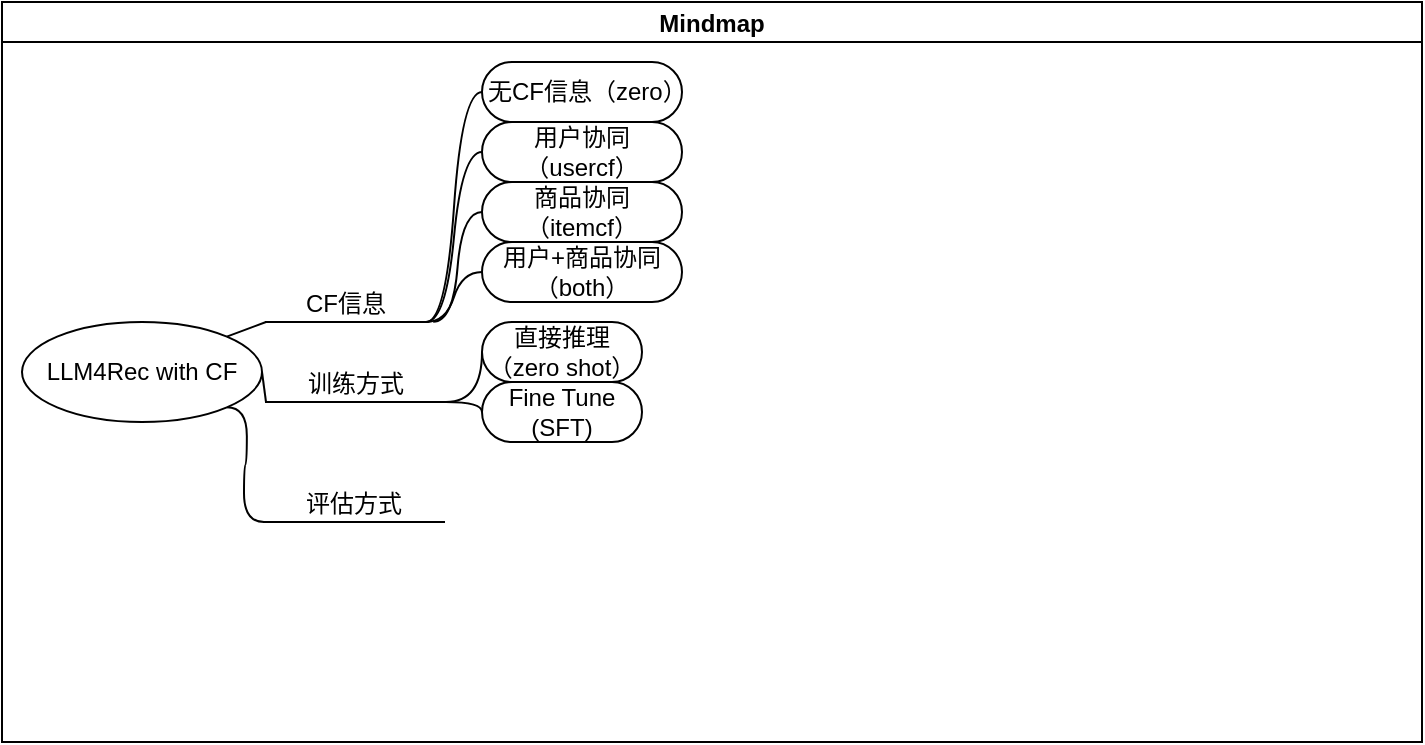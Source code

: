 <mxfile version="22.0.6" type="github">
  <diagram id="6a731a19-8d31-9384-78a2-239565b7b9f0" name="Page-1">
    <mxGraphModel dx="683" dy="372" grid="1" gridSize="10" guides="1" tooltips="1" connect="1" arrows="1" fold="1" page="1" pageScale="1" pageWidth="1169" pageHeight="827" background="none" math="0" shadow="0">
      <root>
        <mxCell id="0" />
        <mxCell id="1" parent="0" />
        <mxCell id="3sed3oBhbblyZPL1KBPO-1542" value="Mindmap" style="swimlane;startSize=20;horizontal=1;containerType=tree;" vertex="1" parent="1">
          <mxGeometry x="110" y="180" width="710" height="370" as="geometry" />
        </mxCell>
        <mxCell id="3sed3oBhbblyZPL1KBPO-1544" value="" style="edgeStyle=entityRelationEdgeStyle;startArrow=none;endArrow=none;segment=10;curved=1;sourcePerimeterSpacing=0;targetPerimeterSpacing=0;rounded=0;exitX=1;exitY=1;exitDx=0;exitDy=0;" edge="1" parent="3sed3oBhbblyZPL1KBPO-1542" source="3sed3oBhbblyZPL1KBPO-1547" target="3sed3oBhbblyZPL1KBPO-1549">
          <mxGeometry relative="1" as="geometry" />
        </mxCell>
        <mxCell id="3sed3oBhbblyZPL1KBPO-1547" value="LLM4Rec with CF" style="ellipse;whiteSpace=wrap;html=1;align=center;treeFolding=1;treeMoving=1;newEdgeStyle={&quot;edgeStyle&quot;:&quot;entityRelationEdgeStyle&quot;,&quot;startArrow&quot;:&quot;none&quot;,&quot;endArrow&quot;:&quot;none&quot;,&quot;segment&quot;:10,&quot;curved&quot;:1,&quot;sourcePerimeterSpacing&quot;:0,&quot;targetPerimeterSpacing&quot;:0};" vertex="1" parent="3sed3oBhbblyZPL1KBPO-1542">
          <mxGeometry x="10" y="160" width="120" height="50" as="geometry" />
        </mxCell>
        <mxCell id="3sed3oBhbblyZPL1KBPO-1549" value="评估方式" style="whiteSpace=wrap;html=1;shape=partialRectangle;top=0;left=0;bottom=1;right=0;points=[[0,1],[1,1]];fillColor=none;align=center;verticalAlign=bottom;routingCenterY=0.5;snapToPoint=1;autosize=1;treeFolding=1;treeMoving=1;newEdgeStyle={&quot;edgeStyle&quot;:&quot;entityRelationEdgeStyle&quot;,&quot;startArrow&quot;:&quot;none&quot;,&quot;endArrow&quot;:&quot;none&quot;,&quot;segment&quot;:10,&quot;curved&quot;:1,&quot;sourcePerimeterSpacing&quot;:0,&quot;targetPerimeterSpacing&quot;:0};" vertex="1" parent="3sed3oBhbblyZPL1KBPO-1542">
          <mxGeometry x="131" y="230" width="90" height="30" as="geometry" />
        </mxCell>
        <mxCell id="3sed3oBhbblyZPL1KBPO-1579" style="edgeStyle=entityRelationEdgeStyle;rounded=0;orthogonalLoop=1;jettySize=auto;html=1;startArrow=none;endArrow=none;segment=10;curved=1;sourcePerimeterSpacing=0;targetPerimeterSpacing=0;exitX=1;exitY=1;exitDx=0;exitDy=0;entryX=0;entryY=0.5;entryDx=0;entryDy=0;" edge="1" parent="3sed3oBhbblyZPL1KBPO-1542" source="3sed3oBhbblyZPL1KBPO-1560" target="3sed3oBhbblyZPL1KBPO-1577">
          <mxGeometry relative="1" as="geometry" />
        </mxCell>
        <mxCell id="3sed3oBhbblyZPL1KBPO-1560" value="CF信息" style="whiteSpace=wrap;html=1;shape=partialRectangle;top=0;left=0;bottom=1;right=0;points=[[0,1],[1,1]];fillColor=none;align=center;verticalAlign=bottom;routingCenterY=0.5;snapToPoint=1;recursiveResize=0;autosize=1;treeFolding=1;treeMoving=1;newEdgeStyle={&quot;edgeStyle&quot;:&quot;entityRelationEdgeStyle&quot;,&quot;startArrow&quot;:&quot;none&quot;,&quot;endArrow&quot;:&quot;none&quot;,&quot;segment&quot;:10,&quot;curved&quot;:1,&quot;sourcePerimeterSpacing&quot;:0,&quot;targetPerimeterSpacing&quot;:0};" vertex="1" parent="3sed3oBhbblyZPL1KBPO-1542">
          <mxGeometry x="132" y="130" width="80" height="30" as="geometry" />
        </mxCell>
        <mxCell id="3sed3oBhbblyZPL1KBPO-1561" value="" style="startArrow=none;endArrow=none;segment=10;sourcePerimeterSpacing=0;targetPerimeterSpacing=0;rounded=0;exitX=1;exitY=0;exitDx=0;exitDy=0;" edge="1" target="3sed3oBhbblyZPL1KBPO-1560" parent="3sed3oBhbblyZPL1KBPO-1542" source="3sed3oBhbblyZPL1KBPO-1547">
          <mxGeometry relative="1" as="geometry">
            <mxPoint x="242.629" y="73.207" as="sourcePoint" />
          </mxGeometry>
        </mxCell>
        <mxCell id="3sed3oBhbblyZPL1KBPO-1581" style="rounded=0;orthogonalLoop=1;jettySize=auto;html=1;startArrow=none;endArrow=none;segment=10;sourcePerimeterSpacing=0;targetPerimeterSpacing=0;exitX=1;exitY=1;exitDx=0;exitDy=0;entryX=0;entryY=0.5;entryDx=0;entryDy=0;edgeStyle=orthogonalEdgeStyle;curved=1;" edge="1" parent="3sed3oBhbblyZPL1KBPO-1542" source="3sed3oBhbblyZPL1KBPO-1562" target="3sed3oBhbblyZPL1KBPO-1580">
          <mxGeometry relative="1" as="geometry" />
        </mxCell>
        <mxCell id="3sed3oBhbblyZPL1KBPO-1583" style="rounded=0;orthogonalLoop=1;jettySize=auto;html=1;startArrow=none;endArrow=none;segment=10;sourcePerimeterSpacing=0;targetPerimeterSpacing=0;exitX=1;exitY=1;exitDx=0;exitDy=0;entryX=0;entryY=0.5;entryDx=0;entryDy=0;edgeStyle=orthogonalEdgeStyle;curved=1;" edge="1" parent="3sed3oBhbblyZPL1KBPO-1542" source="3sed3oBhbblyZPL1KBPO-1562" target="3sed3oBhbblyZPL1KBPO-1582">
          <mxGeometry relative="1" as="geometry" />
        </mxCell>
        <mxCell id="3sed3oBhbblyZPL1KBPO-1562" value="训练方式" style="whiteSpace=wrap;html=1;shape=partialRectangle;top=0;left=0;bottom=1;right=0;points=[[0,1],[1,1]];fillColor=none;align=center;verticalAlign=bottom;routingCenterY=0.5;snapToPoint=1;recursiveResize=0;autosize=1;treeFolding=1;treeMoving=1;newEdgeStyle={&quot;edgeStyle&quot;:&quot;entityRelationEdgeStyle&quot;,&quot;startArrow&quot;:&quot;none&quot;,&quot;endArrow&quot;:&quot;none&quot;,&quot;segment&quot;:10,&quot;curved&quot;:1,&quot;sourcePerimeterSpacing&quot;:0,&quot;targetPerimeterSpacing&quot;:0};" vertex="1" parent="3sed3oBhbblyZPL1KBPO-1542">
          <mxGeometry x="132" y="170" width="90" height="30" as="geometry" />
        </mxCell>
        <mxCell id="3sed3oBhbblyZPL1KBPO-1563" value="" style="startArrow=none;endArrow=none;segment=10;sourcePerimeterSpacing=0;targetPerimeterSpacing=0;rounded=0;exitX=1;exitY=0.5;exitDx=0;exitDy=0;entryX=0;entryY=1;entryDx=0;entryDy=0;" edge="1" target="3sed3oBhbblyZPL1KBPO-1562" parent="3sed3oBhbblyZPL1KBPO-1542" source="3sed3oBhbblyZPL1KBPO-1547">
          <mxGeometry relative="1" as="geometry">
            <mxPoint x="230" y="130" as="sourcePoint" />
            <mxPoint x="150" y="185" as="targetPoint" />
          </mxGeometry>
        </mxCell>
        <mxCell id="3sed3oBhbblyZPL1KBPO-1564" value="无CF信息（zero）" style="whiteSpace=wrap;html=1;rounded=1;arcSize=50;align=center;verticalAlign=middle;strokeWidth=1;autosize=1;spacing=4;treeFolding=1;treeMoving=1;newEdgeStyle={&quot;edgeStyle&quot;:&quot;entityRelationEdgeStyle&quot;,&quot;startArrow&quot;:&quot;none&quot;,&quot;endArrow&quot;:&quot;none&quot;,&quot;segment&quot;:10,&quot;curved&quot;:1,&quot;sourcePerimeterSpacing&quot;:0,&quot;targetPerimeterSpacing&quot;:0};" vertex="1" parent="3sed3oBhbblyZPL1KBPO-1542">
          <mxGeometry x="240" y="30" width="100" height="30" as="geometry" />
        </mxCell>
        <mxCell id="3sed3oBhbblyZPL1KBPO-1565" value="" style="edgeStyle=entityRelationEdgeStyle;startArrow=none;endArrow=none;segment=10;curved=1;sourcePerimeterSpacing=0;targetPerimeterSpacing=0;rounded=0;exitX=1;exitY=1;exitDx=0;exitDy=0;" edge="1" target="3sed3oBhbblyZPL1KBPO-1564" parent="3sed3oBhbblyZPL1KBPO-1542" source="3sed3oBhbblyZPL1KBPO-1560">
          <mxGeometry relative="1" as="geometry">
            <mxPoint x="230" y="130" as="sourcePoint" />
          </mxGeometry>
        </mxCell>
        <mxCell id="3sed3oBhbblyZPL1KBPO-1566" value="用户协同（usercf）" style="whiteSpace=wrap;html=1;rounded=1;arcSize=50;align=center;verticalAlign=middle;strokeWidth=1;autosize=1;spacing=4;treeFolding=1;treeMoving=1;newEdgeStyle={&quot;edgeStyle&quot;:&quot;entityRelationEdgeStyle&quot;,&quot;startArrow&quot;:&quot;none&quot;,&quot;endArrow&quot;:&quot;none&quot;,&quot;segment&quot;:10,&quot;curved&quot;:1,&quot;sourcePerimeterSpacing&quot;:0,&quot;targetPerimeterSpacing&quot;:0};" vertex="1" parent="3sed3oBhbblyZPL1KBPO-1542">
          <mxGeometry x="240" y="60" width="100" height="30" as="geometry" />
        </mxCell>
        <mxCell id="3sed3oBhbblyZPL1KBPO-1567" value="" style="edgeStyle=entityRelationEdgeStyle;startArrow=none;endArrow=none;segment=10;curved=1;sourcePerimeterSpacing=0;targetPerimeterSpacing=0;rounded=0;exitX=1;exitY=1;exitDx=0;exitDy=0;" edge="1" target="3sed3oBhbblyZPL1KBPO-1566" parent="3sed3oBhbblyZPL1KBPO-1542" source="3sed3oBhbblyZPL1KBPO-1560">
          <mxGeometry relative="1" as="geometry">
            <mxPoint x="220" y="160" as="sourcePoint" />
          </mxGeometry>
        </mxCell>
        <mxCell id="3sed3oBhbblyZPL1KBPO-1568" value="商品协同（itemcf）" style="whiteSpace=wrap;html=1;rounded=1;arcSize=50;align=center;verticalAlign=middle;strokeWidth=1;autosize=1;spacing=4;treeFolding=1;treeMoving=1;newEdgeStyle={&quot;edgeStyle&quot;:&quot;entityRelationEdgeStyle&quot;,&quot;startArrow&quot;:&quot;none&quot;,&quot;endArrow&quot;:&quot;none&quot;,&quot;segment&quot;:10,&quot;curved&quot;:1,&quot;sourcePerimeterSpacing&quot;:0,&quot;targetPerimeterSpacing&quot;:0};" vertex="1" parent="3sed3oBhbblyZPL1KBPO-1542">
          <mxGeometry x="240" y="90" width="100" height="30" as="geometry" />
        </mxCell>
        <mxCell id="3sed3oBhbblyZPL1KBPO-1569" value="" style="edgeStyle=entityRelationEdgeStyle;startArrow=none;endArrow=none;segment=10;curved=1;sourcePerimeterSpacing=0;targetPerimeterSpacing=0;rounded=0;exitX=1.045;exitY=0.997;exitDx=0;exitDy=0;exitPerimeter=0;" edge="1" target="3sed3oBhbblyZPL1KBPO-1568" parent="3sed3oBhbblyZPL1KBPO-1542" source="3sed3oBhbblyZPL1KBPO-1560">
          <mxGeometry relative="1" as="geometry">
            <mxPoint x="235" y="206" as="sourcePoint" />
          </mxGeometry>
        </mxCell>
        <mxCell id="3sed3oBhbblyZPL1KBPO-1577" value="用户+商品协同（both）" style="whiteSpace=wrap;html=1;rounded=1;arcSize=50;align=center;verticalAlign=middle;strokeWidth=1;autosize=1;spacing=4;treeFolding=1;treeMoving=1;newEdgeStyle={&quot;edgeStyle&quot;:&quot;entityRelationEdgeStyle&quot;,&quot;startArrow&quot;:&quot;none&quot;,&quot;endArrow&quot;:&quot;none&quot;,&quot;segment&quot;:10,&quot;curved&quot;:1,&quot;sourcePerimeterSpacing&quot;:0,&quot;targetPerimeterSpacing&quot;:0};" vertex="1" parent="3sed3oBhbblyZPL1KBPO-1542">
          <mxGeometry x="240" y="120" width="100" height="30" as="geometry" />
        </mxCell>
        <mxCell id="3sed3oBhbblyZPL1KBPO-1580" value="直接推理（zero shot）" style="whiteSpace=wrap;html=1;rounded=1;arcSize=50;align=center;verticalAlign=middle;strokeWidth=1;autosize=1;spacing=4;treeFolding=1;treeMoving=1;newEdgeStyle={&quot;edgeStyle&quot;:&quot;entityRelationEdgeStyle&quot;,&quot;startArrow&quot;:&quot;none&quot;,&quot;endArrow&quot;:&quot;none&quot;,&quot;segment&quot;:10,&quot;curved&quot;:1,&quot;sourcePerimeterSpacing&quot;:0,&quot;targetPerimeterSpacing&quot;:0};" vertex="1" parent="3sed3oBhbblyZPL1KBPO-1542">
          <mxGeometry x="240" y="160" width="80" height="30" as="geometry" />
        </mxCell>
        <mxCell id="3sed3oBhbblyZPL1KBPO-1582" value="Fine Tune&lt;br&gt;(SFT)" style="whiteSpace=wrap;html=1;rounded=1;arcSize=50;align=center;verticalAlign=middle;strokeWidth=1;autosize=1;spacing=4;treeFolding=1;treeMoving=1;newEdgeStyle={&quot;edgeStyle&quot;:&quot;entityRelationEdgeStyle&quot;,&quot;startArrow&quot;:&quot;none&quot;,&quot;endArrow&quot;:&quot;none&quot;,&quot;segment&quot;:10,&quot;curved&quot;:1,&quot;sourcePerimeterSpacing&quot;:0,&quot;targetPerimeterSpacing&quot;:0};" vertex="1" parent="3sed3oBhbblyZPL1KBPO-1542">
          <mxGeometry x="240" y="190" width="80" height="30" as="geometry" />
        </mxCell>
      </root>
    </mxGraphModel>
  </diagram>
</mxfile>
